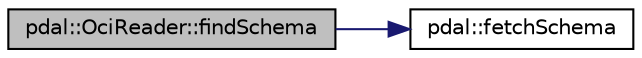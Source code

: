 digraph "pdal::OciReader::findSchema"
{
  edge [fontname="Helvetica",fontsize="10",labelfontname="Helvetica",labelfontsize="10"];
  node [fontname="Helvetica",fontsize="10",shape=record];
  rankdir="LR";
  Node1 [label="pdal::OciReader::findSchema",height=0.2,width=0.4,color="black", fillcolor="grey75", style="filled", fontcolor="black"];
  Node1 -> Node2 [color="midnightblue",fontsize="10",style="solid",fontname="Helvetica"];
  Node2 [label="pdal::fetchSchema",height=0.2,width=0.4,color="black", fillcolor="white", style="filled",URL="$namespacepdal.html#a50b61737f45cf68b4d8839e461b3d9a2"];
}
